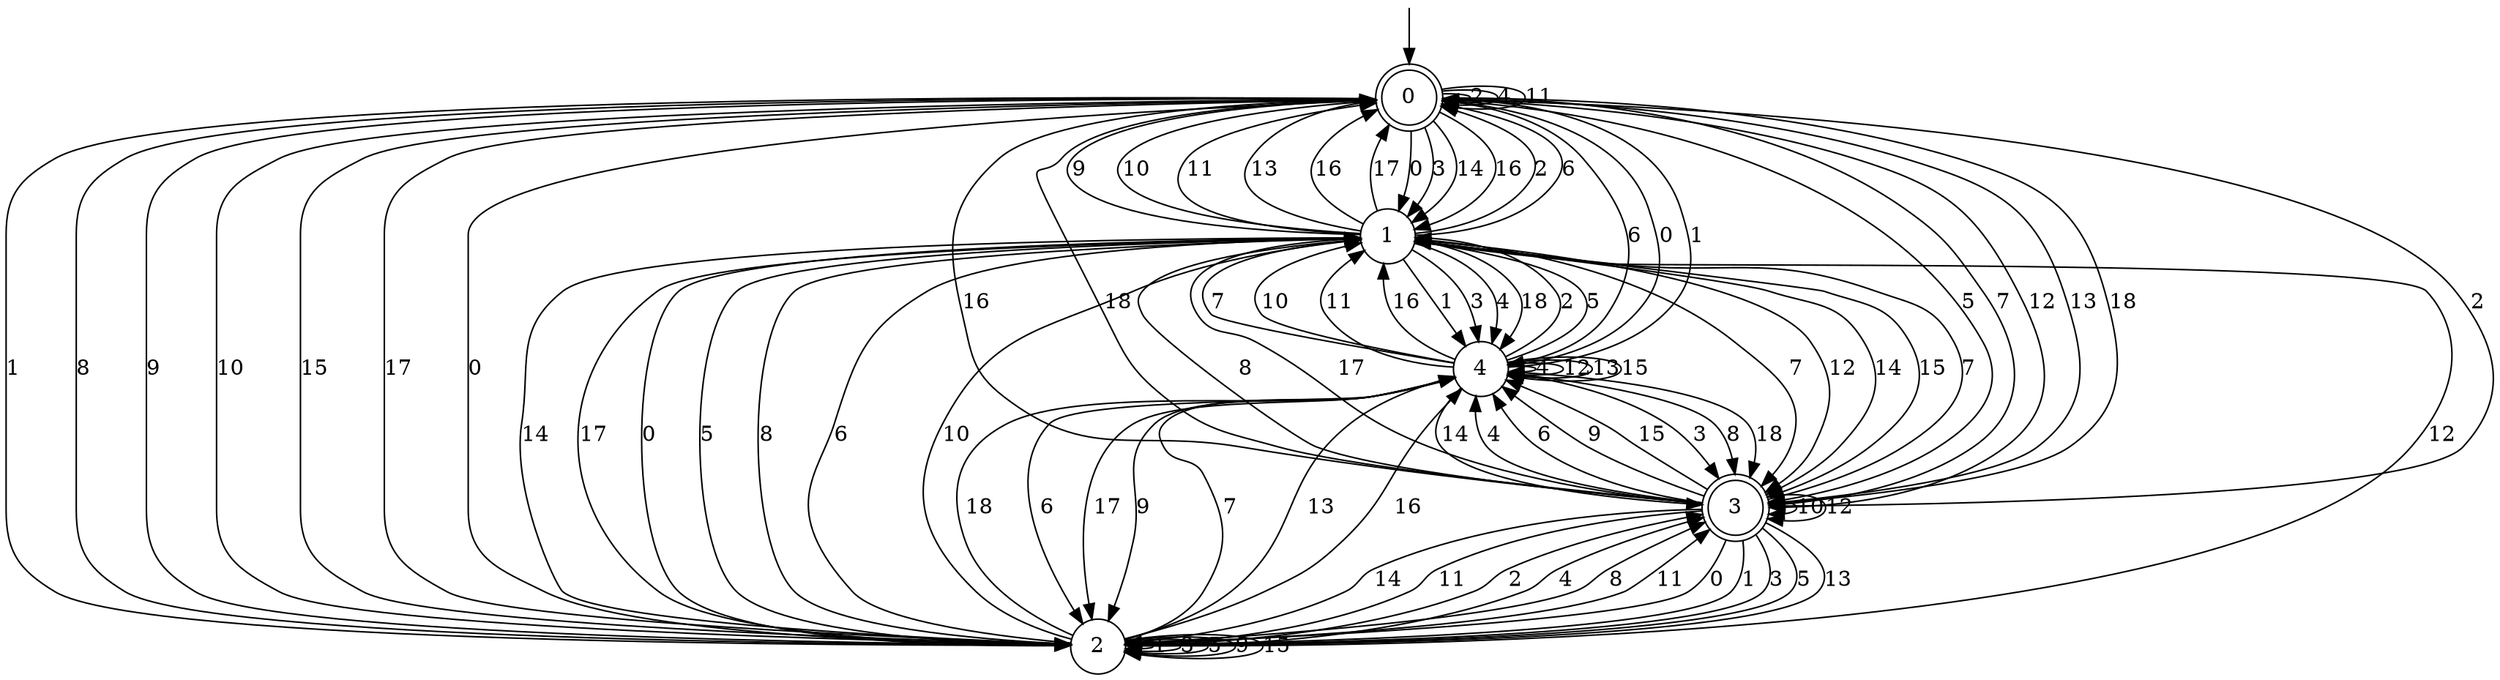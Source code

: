 digraph g {

	s0 [shape="doublecircle" label="0"];
	s1 [shape="circle" label="1"];
	s2 [shape="circle" label="2"];
	s3 [shape="doublecircle" label="3"];
	s4 [shape="circle" label="4"];
	s0 -> s1 [label="0"];
	s0 -> s2 [label="1"];
	s0 -> s0 [label="2"];
	s0 -> s1 [label="3"];
	s0 -> s0 [label="4"];
	s0 -> s3 [label="5"];
	s0 -> s4 [label="6"];
	s0 -> s3 [label="7"];
	s0 -> s2 [label="8"];
	s0 -> s2 [label="9"];
	s0 -> s2 [label="10"];
	s0 -> s0 [label="11"];
	s0 -> s3 [label="12"];
	s0 -> s3 [label="13"];
	s0 -> s1 [label="14"];
	s0 -> s2 [label="15"];
	s0 -> s1 [label="16"];
	s0 -> s2 [label="17"];
	s0 -> s3 [label="18"];
	s1 -> s2 [label="0"];
	s1 -> s4 [label="1"];
	s1 -> s0 [label="2"];
	s1 -> s4 [label="3"];
	s1 -> s4 [label="4"];
	s1 -> s2 [label="5"];
	s1 -> s0 [label="6"];
	s1 -> s3 [label="7"];
	s1 -> s2 [label="8"];
	s1 -> s0 [label="9"];
	s1 -> s0 [label="10"];
	s1 -> s0 [label="11"];
	s1 -> s3 [label="12"];
	s1 -> s0 [label="13"];
	s1 -> s3 [label="14"];
	s1 -> s3 [label="15"];
	s1 -> s0 [label="16"];
	s1 -> s0 [label="17"];
	s1 -> s4 [label="18"];
	s2 -> s0 [label="0"];
	s2 -> s2 [label="1"];
	s2 -> s3 [label="2"];
	s2 -> s2 [label="3"];
	s2 -> s3 [label="4"];
	s2 -> s2 [label="5"];
	s2 -> s1 [label="6"];
	s2 -> s4 [label="7"];
	s2 -> s3 [label="8"];
	s2 -> s2 [label="9"];
	s2 -> s1 [label="10"];
	s2 -> s3 [label="11"];
	s2 -> s1 [label="12"];
	s2 -> s4 [label="13"];
	s2 -> s1 [label="14"];
	s2 -> s2 [label="15"];
	s2 -> s4 [label="16"];
	s2 -> s1 [label="17"];
	s2 -> s4 [label="18"];
	s3 -> s2 [label="0"];
	s3 -> s2 [label="1"];
	s3 -> s0 [label="2"];
	s3 -> s2 [label="3"];
	s3 -> s4 [label="4"];
	s3 -> s2 [label="5"];
	s3 -> s4 [label="6"];
	s3 -> s1 [label="7"];
	s3 -> s1 [label="8"];
	s3 -> s4 [label="9"];
	s3 -> s3 [label="10"];
	s3 -> s2 [label="11"];
	s3 -> s3 [label="12"];
	s3 -> s2 [label="13"];
	s3 -> s2 [label="14"];
	s3 -> s4 [label="15"];
	s3 -> s0 [label="16"];
	s3 -> s1 [label="17"];
	s3 -> s0 [label="18"];
	s4 -> s0 [label="0"];
	s4 -> s0 [label="1"];
	s4 -> s1 [label="2"];
	s4 -> s3 [label="3"];
	s4 -> s4 [label="4"];
	s4 -> s1 [label="5"];
	s4 -> s2 [label="6"];
	s4 -> s1 [label="7"];
	s4 -> s3 [label="8"];
	s4 -> s2 [label="9"];
	s4 -> s1 [label="10"];
	s4 -> s1 [label="11"];
	s4 -> s4 [label="12"];
	s4 -> s4 [label="13"];
	s4 -> s3 [label="14"];
	s4 -> s4 [label="15"];
	s4 -> s1 [label="16"];
	s4 -> s2 [label="17"];
	s4 -> s3 [label="18"];

__start0 [label="" shape="none" width="0" height="0"];
__start0 -> s0;

}
